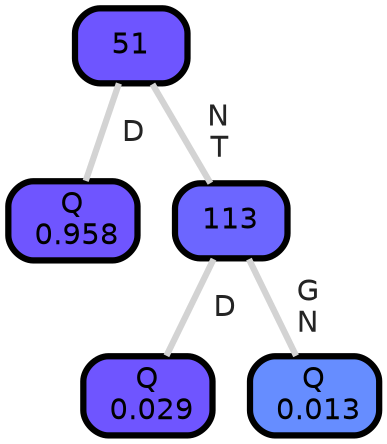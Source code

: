 graph Tree {
node [shape=box, style="filled, rounded",color="black",penwidth="3",fontcolor="black",                 fontname=helvetica] ;
graph [ranksep="0 equally", splines=straight,                 bgcolor=transparent, dpi=200] ;
edge [fontname=helvetica, fontweight=bold,fontcolor=grey14,color=lightgray] ;
0 [label="Q
 0.958", fillcolor="#6f55ff"] ;
1 [label="51", fillcolor="#6e55ff"] ;
2 [label="Q
 0.029", fillcolor="#6f55ff"] ;
3 [label="113", fillcolor="#6c66ff"] ;
4 [label="Q
 0.013", fillcolor="#668dff"] ;
1 -- 0 [label=" D",penwidth=3] ;
1 -- 3 [label=" N\n T",penwidth=3] ;
3 -- 2 [label=" D",penwidth=3] ;
3 -- 4 [label=" G\n N",penwidth=3] ;
{rank = same;}}
